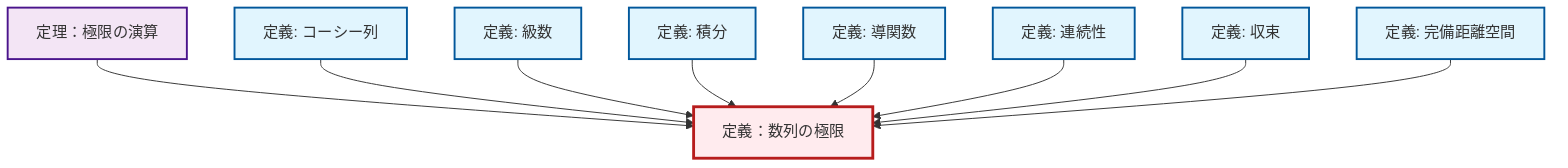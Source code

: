 graph TD
    classDef definition fill:#e1f5fe,stroke:#01579b,stroke-width:2px
    classDef theorem fill:#f3e5f5,stroke:#4a148c,stroke-width:2px
    classDef axiom fill:#fff3e0,stroke:#e65100,stroke-width:2px
    classDef example fill:#e8f5e9,stroke:#1b5e20,stroke-width:2px
    classDef current fill:#ffebee,stroke:#b71c1c,stroke-width:3px
    def-limit["定義：数列の極限"]:::definition
    def-derivative["定義: 導関数"]:::definition
    thm-limit-arithmetic["定理：極限の演算"]:::theorem
    def-cauchy-sequence["定義: コーシー列"]:::definition
    def-convergence["定義: 収束"]:::definition
    def-series["定義: 級数"]:::definition
    def-continuity["定義: 連続性"]:::definition
    def-complete-metric-space["定義: 完備距離空間"]:::definition
    def-integral["定義: 積分"]:::definition
    thm-limit-arithmetic --> def-limit
    def-cauchy-sequence --> def-limit
    def-series --> def-limit
    def-integral --> def-limit
    def-derivative --> def-limit
    def-continuity --> def-limit
    def-convergence --> def-limit
    def-complete-metric-space --> def-limit
    class def-limit current